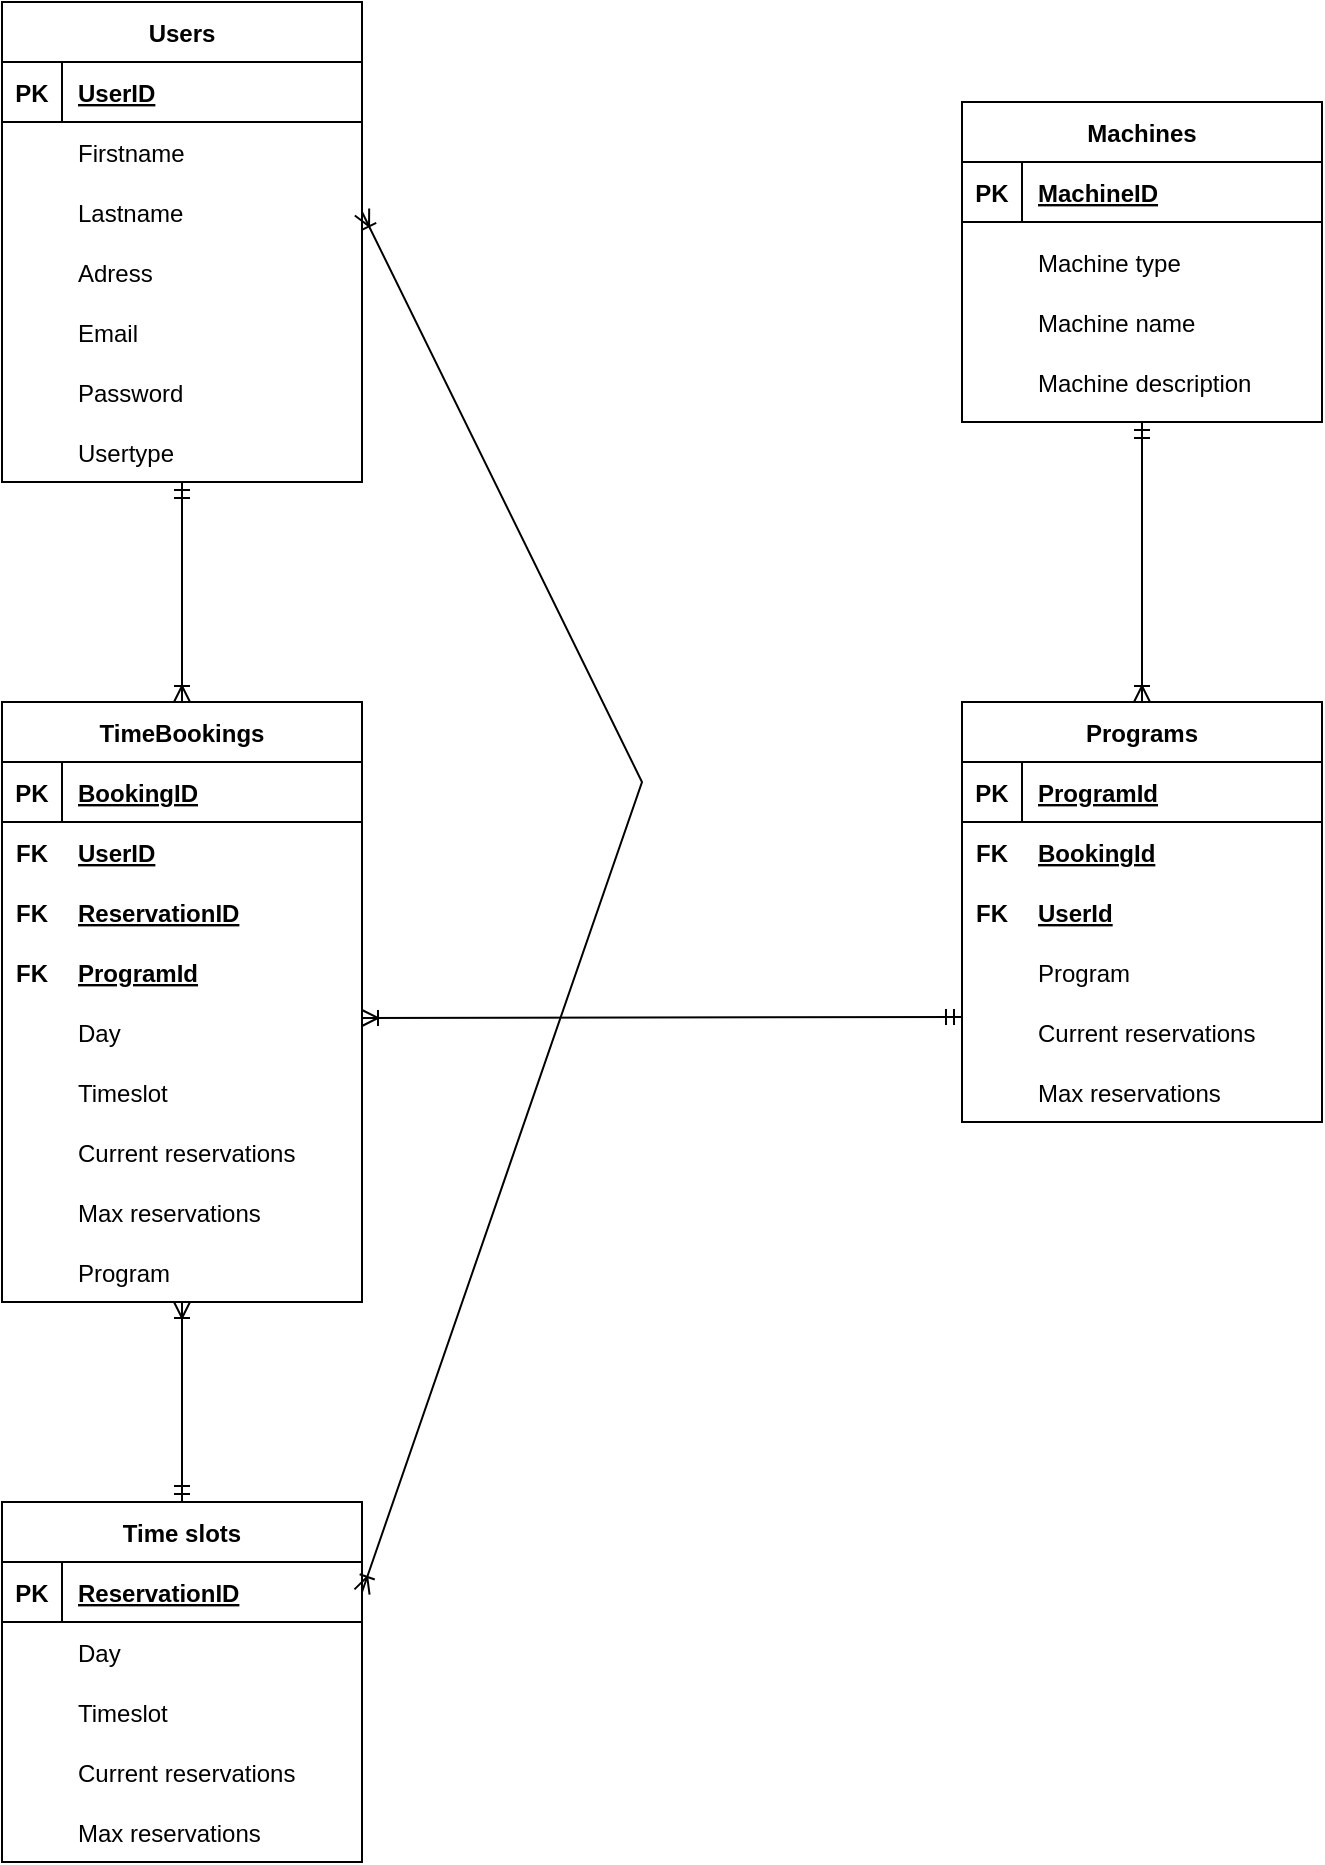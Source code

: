 <mxfile version="17.4.5" type="device"><diagram id="R2lEEEUBdFMjLlhIrx00" name="Page-1"><mxGraphModel dx="2076" dy="1038" grid="0" gridSize="10" guides="1" tooltips="1" connect="1" arrows="1" fold="1" page="1" pageScale="1" pageWidth="850" pageHeight="1100" math="0" shadow="0" extFonts="Permanent Marker^https://fonts.googleapis.com/css?family=Permanent+Marker"><root><mxCell id="0"/><mxCell id="1" parent="0"/><mxCell id="HYd5FJW_tqJQWdOo6euK-1" value="Users" style="shape=table;startSize=30;container=1;collapsible=1;childLayout=tableLayout;fixedRows=1;rowLines=0;fontStyle=1;align=center;resizeLast=1;" parent="1" vertex="1"><mxGeometry x="120" y="50" width="180" height="240" as="geometry"/></mxCell><mxCell id="HYd5FJW_tqJQWdOo6euK-2" value="" style="shape=tableRow;horizontal=0;startSize=0;swimlaneHead=0;swimlaneBody=0;fillColor=none;collapsible=0;dropTarget=0;points=[[0,0.5],[1,0.5]];portConstraint=eastwest;top=0;left=0;right=0;bottom=1;" parent="HYd5FJW_tqJQWdOo6euK-1" vertex="1"><mxGeometry y="30" width="180" height="30" as="geometry"/></mxCell><mxCell id="HYd5FJW_tqJQWdOo6euK-3" value="PK" style="shape=partialRectangle;connectable=0;fillColor=none;top=0;left=0;bottom=0;right=0;fontStyle=1;overflow=hidden;" parent="HYd5FJW_tqJQWdOo6euK-2" vertex="1"><mxGeometry width="30" height="30" as="geometry"><mxRectangle width="30" height="30" as="alternateBounds"/></mxGeometry></mxCell><mxCell id="HYd5FJW_tqJQWdOo6euK-4" value="UserID" style="shape=partialRectangle;connectable=0;fillColor=none;top=0;left=0;bottom=0;right=0;align=left;spacingLeft=6;fontStyle=5;overflow=hidden;" parent="HYd5FJW_tqJQWdOo6euK-2" vertex="1"><mxGeometry x="30" width="150" height="30" as="geometry"><mxRectangle width="150" height="30" as="alternateBounds"/></mxGeometry></mxCell><mxCell id="HYd5FJW_tqJQWdOo6euK-40" value="TimeBookings" style="shape=table;startSize=30;container=1;collapsible=1;childLayout=tableLayout;fixedRows=1;rowLines=0;fontStyle=1;align=center;resizeLast=1;" parent="1" vertex="1"><mxGeometry x="120" y="400" width="180" height="300" as="geometry"/></mxCell><mxCell id="HYd5FJW_tqJQWdOo6euK-41" value="" style="shape=tableRow;horizontal=0;startSize=0;swimlaneHead=0;swimlaneBody=0;fillColor=none;collapsible=0;dropTarget=0;points=[[0,0.5],[1,0.5]];portConstraint=eastwest;top=0;left=0;right=0;bottom=1;" parent="HYd5FJW_tqJQWdOo6euK-40" vertex="1"><mxGeometry y="30" width="180" height="30" as="geometry"/></mxCell><mxCell id="HYd5FJW_tqJQWdOo6euK-42" value="PK" style="shape=partialRectangle;connectable=0;fillColor=none;top=0;left=0;bottom=0;right=0;fontStyle=1;overflow=hidden;" parent="HYd5FJW_tqJQWdOo6euK-41" vertex="1"><mxGeometry width="30" height="30" as="geometry"><mxRectangle width="30" height="30" as="alternateBounds"/></mxGeometry></mxCell><mxCell id="HYd5FJW_tqJQWdOo6euK-43" value="BookingID" style="shape=partialRectangle;connectable=0;fillColor=none;top=0;left=0;bottom=0;right=0;align=left;spacingLeft=6;fontStyle=5;overflow=hidden;" parent="HYd5FJW_tqJQWdOo6euK-41" vertex="1"><mxGeometry x="30" width="150" height="30" as="geometry"><mxRectangle width="150" height="30" as="alternateBounds"/></mxGeometry></mxCell><mxCell id="HYd5FJW_tqJQWdOo6euK-53" value="Time slots" style="shape=table;startSize=30;container=1;collapsible=1;childLayout=tableLayout;fixedRows=1;rowLines=0;fontStyle=1;align=center;resizeLast=1;" parent="1" vertex="1"><mxGeometry x="120" y="800" width="180" height="180" as="geometry"/></mxCell><mxCell id="HYd5FJW_tqJQWdOo6euK-54" value="" style="shape=tableRow;horizontal=0;startSize=0;swimlaneHead=0;swimlaneBody=0;fillColor=none;collapsible=0;dropTarget=0;points=[[0,0.5],[1,0.5]];portConstraint=eastwest;top=0;left=0;right=0;bottom=1;" parent="HYd5FJW_tqJQWdOo6euK-53" vertex="1"><mxGeometry y="30" width="180" height="30" as="geometry"/></mxCell><mxCell id="HYd5FJW_tqJQWdOo6euK-55" value="PK" style="shape=partialRectangle;connectable=0;fillColor=none;top=0;left=0;bottom=0;right=0;fontStyle=1;overflow=hidden;" parent="HYd5FJW_tqJQWdOo6euK-54" vertex="1"><mxGeometry width="30" height="30" as="geometry"><mxRectangle width="30" height="30" as="alternateBounds"/></mxGeometry></mxCell><mxCell id="HYd5FJW_tqJQWdOo6euK-56" value="ReservationID" style="shape=partialRectangle;connectable=0;fillColor=none;top=0;left=0;bottom=0;right=0;align=left;spacingLeft=6;fontStyle=5;overflow=hidden;" parent="HYd5FJW_tqJQWdOo6euK-54" vertex="1"><mxGeometry x="30" width="150" height="30" as="geometry"><mxRectangle width="150" height="30" as="alternateBounds"/></mxGeometry></mxCell><mxCell id="HYd5FJW_tqJQWdOo6euK-66" value="Machines" style="shape=table;startSize=30;container=1;collapsible=1;childLayout=tableLayout;fixedRows=1;rowLines=0;fontStyle=1;align=center;resizeLast=1;" parent="1" vertex="1"><mxGeometry x="600" y="100" width="180" height="160" as="geometry"/></mxCell><mxCell id="HYd5FJW_tqJQWdOo6euK-67" value="" style="shape=tableRow;horizontal=0;startSize=0;swimlaneHead=0;swimlaneBody=0;fillColor=none;collapsible=0;dropTarget=0;points=[[0,0.5],[1,0.5]];portConstraint=eastwest;top=0;left=0;right=0;bottom=1;" parent="HYd5FJW_tqJQWdOo6euK-66" vertex="1"><mxGeometry y="30" width="180" height="30" as="geometry"/></mxCell><mxCell id="HYd5FJW_tqJQWdOo6euK-68" value="PK" style="shape=partialRectangle;connectable=0;fillColor=none;top=0;left=0;bottom=0;right=0;fontStyle=1;overflow=hidden;" parent="HYd5FJW_tqJQWdOo6euK-67" vertex="1"><mxGeometry width="30" height="30" as="geometry"><mxRectangle width="30" height="30" as="alternateBounds"/></mxGeometry></mxCell><mxCell id="HYd5FJW_tqJQWdOo6euK-69" value="MachineID" style="shape=partialRectangle;connectable=0;fillColor=none;top=0;left=0;bottom=0;right=0;align=left;spacingLeft=6;fontStyle=5;overflow=hidden;" parent="HYd5FJW_tqJQWdOo6euK-67" vertex="1"><mxGeometry x="30" width="150" height="30" as="geometry"><mxRectangle width="150" height="30" as="alternateBounds"/></mxGeometry></mxCell><mxCell id="HYd5FJW_tqJQWdOo6euK-79" value="Email" style="shape=partialRectangle;connectable=0;fillColor=none;top=0;left=0;bottom=0;right=0;align=left;spacingLeft=6;overflow=hidden;" parent="1" vertex="1"><mxGeometry x="150" y="200" width="150" height="30" as="geometry"><mxRectangle width="150" height="30" as="alternateBounds"/></mxGeometry></mxCell><mxCell id="HYd5FJW_tqJQWdOo6euK-80" value="Password" style="shape=partialRectangle;connectable=0;fillColor=none;top=0;left=0;bottom=0;right=0;align=left;spacingLeft=6;overflow=hidden;" parent="1" vertex="1"><mxGeometry x="150" y="230" width="150" height="30" as="geometry"><mxRectangle width="150" height="30" as="alternateBounds"/></mxGeometry></mxCell><mxCell id="HYd5FJW_tqJQWdOo6euK-88" value="" style="fontSize=12;html=1;endArrow=ERoneToMany;startArrow=ERmandOne;rounded=0;entryX=0.5;entryY=0;entryDx=0;entryDy=0;" parent="1" target="HYd5FJW_tqJQWdOo6euK-40" edge="1"><mxGeometry width="100" height="100" relative="1" as="geometry"><mxPoint x="210" y="290" as="sourcePoint"/><mxPoint x="310" y="165" as="targetPoint"/><Array as="points"/></mxGeometry></mxCell><mxCell id="HYd5FJW_tqJQWdOo6euK-89" value="" style="fontSize=12;html=1;endArrow=ERoneToMany;startArrow=ERmandOne;rounded=0;exitX=0.5;exitY=0;exitDx=0;exitDy=0;" parent="1" source="HYd5FJW_tqJQWdOo6euK-53" edge="1"><mxGeometry width="100" height="100" relative="1" as="geometry"><mxPoint x="220" y="300" as="sourcePoint"/><mxPoint x="210" y="700" as="targetPoint"/><Array as="points"/></mxGeometry></mxCell><mxCell id="HYd5FJW_tqJQWdOo6euK-91" value="" style="fontSize=12;html=1;endArrow=ERoneToMany;startArrow=ERoneToMany;rounded=0;entryX=1;entryY=0.5;entryDx=0;entryDy=0;exitX=1;exitY=0.5;exitDx=0;exitDy=0;" parent="1" source="HYd5FJW_tqJQWdOo6euK-54" edge="1"><mxGeometry width="100" height="100" relative="1" as="geometry"><mxPoint x="380" y="460" as="sourcePoint"/><mxPoint x="300" y="155" as="targetPoint"/><Array as="points"><mxPoint x="440" y="440"/></Array></mxGeometry></mxCell><mxCell id="8Y5aUoMCav1ySHdOc9fK-1" value="Usertype" style="shape=partialRectangle;connectable=0;fillColor=none;top=0;left=0;bottom=0;right=0;align=left;spacingLeft=6;overflow=hidden;" parent="1" vertex="1"><mxGeometry x="150" y="260" width="150" height="30" as="geometry"><mxRectangle width="150" height="30" as="alternateBounds"/></mxGeometry></mxCell><mxCell id="8Y5aUoMCav1ySHdOc9fK-2" value="Current reservations" style="shape=partialRectangle;connectable=0;fillColor=none;top=0;left=0;bottom=0;right=0;align=left;spacingLeft=6;overflow=hidden;" parent="1" vertex="1"><mxGeometry x="150" y="920" width="150" height="30" as="geometry"><mxRectangle width="150" height="30" as="alternateBounds"/></mxGeometry></mxCell><mxCell id="8Y5aUoMCav1ySHdOc9fK-3" value="Day" style="shape=partialRectangle;connectable=0;fillColor=none;top=0;left=0;bottom=0;right=0;align=left;spacingLeft=6;overflow=hidden;" parent="1" vertex="1"><mxGeometry x="150" y="860" width="150" height="30" as="geometry"><mxRectangle width="150" height="30" as="alternateBounds"/></mxGeometry></mxCell><mxCell id="8Y5aUoMCav1ySHdOc9fK-4" value="Timeslot" style="shape=partialRectangle;connectable=0;fillColor=none;top=0;left=0;bottom=0;right=0;align=left;spacingLeft=6;overflow=hidden;" parent="1" vertex="1"><mxGeometry x="150" y="890" width="150" height="30" as="geometry"><mxRectangle width="150" height="30" as="alternateBounds"/></mxGeometry></mxCell><mxCell id="8Y5aUoMCav1ySHdOc9fK-5" value="Max reservations" style="shape=partialRectangle;connectable=0;fillColor=none;top=0;left=0;bottom=0;right=0;align=left;spacingLeft=6;overflow=hidden;" parent="1" vertex="1"><mxGeometry x="150" y="950" width="150" height="30" as="geometry"><mxRectangle width="150" height="30" as="alternateBounds"/></mxGeometry></mxCell><mxCell id="8Y5aUoMCav1ySHdOc9fK-15" value="Firstname" style="shape=partialRectangle;connectable=0;fillColor=none;top=0;left=0;bottom=0;right=0;align=left;spacingLeft=6;overflow=hidden;" parent="1" vertex="1"><mxGeometry x="150" y="110" width="150" height="30" as="geometry"><mxRectangle width="150" height="30" as="alternateBounds"/></mxGeometry></mxCell><mxCell id="8Y5aUoMCav1ySHdOc9fK-16" value="Lastname" style="shape=partialRectangle;connectable=0;fillColor=none;top=0;left=0;bottom=0;right=0;align=left;spacingLeft=6;overflow=hidden;" parent="1" vertex="1"><mxGeometry x="150" y="140" width="150" height="30" as="geometry"><mxRectangle width="150" height="30" as="alternateBounds"/></mxGeometry></mxCell><mxCell id="8Y5aUoMCav1ySHdOc9fK-17" value="Adress" style="shape=partialRectangle;connectable=0;fillColor=none;top=0;left=0;bottom=0;right=0;align=left;spacingLeft=6;overflow=hidden;" parent="1" vertex="1"><mxGeometry x="150" y="170" width="150" height="30" as="geometry"><mxRectangle width="150" height="30" as="alternateBounds"/></mxGeometry></mxCell><mxCell id="8Y5aUoMCav1ySHdOc9fK-19" value="UserID" style="shape=partialRectangle;connectable=0;fillColor=none;top=0;left=0;bottom=0;right=0;align=left;spacingLeft=6;fontStyle=5;overflow=hidden;" parent="1" vertex="1"><mxGeometry x="150" y="460" width="150" height="30" as="geometry"><mxRectangle width="150" height="30" as="alternateBounds"/></mxGeometry></mxCell><mxCell id="8Y5aUoMCav1ySHdOc9fK-20" value="ReservationID" style="shape=partialRectangle;connectable=0;fillColor=none;top=0;left=0;bottom=0;right=0;align=left;spacingLeft=6;fontStyle=5;overflow=hidden;" parent="1" vertex="1"><mxGeometry x="150" y="490" width="150" height="30" as="geometry"><mxRectangle width="150" height="30" as="alternateBounds"/></mxGeometry></mxCell><mxCell id="8Y5aUoMCav1ySHdOc9fK-21" value="ProgramId" style="shape=partialRectangle;connectable=0;fillColor=none;top=0;left=0;bottom=0;right=0;align=left;spacingLeft=6;fontStyle=5;overflow=hidden;" parent="1" vertex="1"><mxGeometry x="150" y="520" width="150" height="30" as="geometry"><mxRectangle width="150" height="30" as="alternateBounds"/></mxGeometry></mxCell><mxCell id="8Y5aUoMCav1ySHdOc9fK-22" value="FK" style="shape=partialRectangle;connectable=0;fillColor=none;top=0;left=0;bottom=0;right=0;fontStyle=1;overflow=hidden;" parent="1" vertex="1"><mxGeometry x="120" y="460" width="30" height="30" as="geometry"><mxRectangle width="30" height="30" as="alternateBounds"/></mxGeometry></mxCell><mxCell id="8Y5aUoMCav1ySHdOc9fK-23" value="FK" style="shape=partialRectangle;connectable=0;fillColor=none;top=0;left=0;bottom=0;right=0;fontStyle=1;overflow=hidden;" parent="1" vertex="1"><mxGeometry x="120" y="490" width="30" height="30" as="geometry"><mxRectangle width="30" height="30" as="alternateBounds"/></mxGeometry></mxCell><mxCell id="8Y5aUoMCav1ySHdOc9fK-24" value="FK" style="shape=partialRectangle;connectable=0;fillColor=none;top=0;left=0;bottom=0;right=0;fontStyle=1;overflow=hidden;" parent="1" vertex="1"><mxGeometry x="120" y="520" width="30" height="30" as="geometry"><mxRectangle width="30" height="30" as="alternateBounds"/></mxGeometry></mxCell><mxCell id="8Y5aUoMCav1ySHdOc9fK-30" value="Machine type" style="shape=partialRectangle;connectable=0;fillColor=none;top=0;left=0;bottom=0;right=0;align=left;spacingLeft=6;overflow=hidden;" parent="1" vertex="1"><mxGeometry x="630" y="165" width="150" height="30" as="geometry"><mxRectangle width="150" height="30" as="alternateBounds"/></mxGeometry></mxCell><mxCell id="oRa1V-He5DllBAJYN-ce-2" value="Programs" style="shape=table;startSize=30;container=1;collapsible=1;childLayout=tableLayout;fixedRows=1;rowLines=0;fontStyle=1;align=center;resizeLast=1;" vertex="1" parent="1"><mxGeometry x="600" y="400" width="180" height="210" as="geometry"/></mxCell><mxCell id="oRa1V-He5DllBAJYN-ce-3" value="" style="shape=tableRow;horizontal=0;startSize=0;swimlaneHead=0;swimlaneBody=0;fillColor=none;collapsible=0;dropTarget=0;points=[[0,0.5],[1,0.5]];portConstraint=eastwest;top=0;left=0;right=0;bottom=1;" vertex="1" parent="oRa1V-He5DllBAJYN-ce-2"><mxGeometry y="30" width="180" height="30" as="geometry"/></mxCell><mxCell id="oRa1V-He5DllBAJYN-ce-4" value="PK" style="shape=partialRectangle;connectable=0;fillColor=none;top=0;left=0;bottom=0;right=0;fontStyle=1;overflow=hidden;" vertex="1" parent="oRa1V-He5DllBAJYN-ce-3"><mxGeometry width="30" height="30" as="geometry"><mxRectangle width="30" height="30" as="alternateBounds"/></mxGeometry></mxCell><mxCell id="oRa1V-He5DllBAJYN-ce-5" value="ProgramId" style="shape=partialRectangle;connectable=0;fillColor=none;top=0;left=0;bottom=0;right=0;align=left;spacingLeft=6;fontStyle=5;overflow=hidden;" vertex="1" parent="oRa1V-He5DllBAJYN-ce-3"><mxGeometry x="30" width="150" height="30" as="geometry"><mxRectangle width="150" height="30" as="alternateBounds"/></mxGeometry></mxCell><mxCell id="oRa1V-He5DllBAJYN-ce-6" value="Current reservations" style="shape=partialRectangle;connectable=0;fillColor=none;top=0;left=0;bottom=0;right=0;align=left;spacingLeft=6;overflow=hidden;" vertex="1" parent="1"><mxGeometry x="150" y="610" width="150" height="30" as="geometry"><mxRectangle width="150" height="30" as="alternateBounds"/></mxGeometry></mxCell><mxCell id="oRa1V-He5DllBAJYN-ce-7" value="Day" style="shape=partialRectangle;connectable=0;fillColor=none;top=0;left=0;bottom=0;right=0;align=left;spacingLeft=6;overflow=hidden;" vertex="1" parent="1"><mxGeometry x="150" y="550" width="150" height="30" as="geometry"><mxRectangle width="150" height="30" as="alternateBounds"/></mxGeometry></mxCell><mxCell id="oRa1V-He5DllBAJYN-ce-8" value="Timeslot" style="shape=partialRectangle;connectable=0;fillColor=none;top=0;left=0;bottom=0;right=0;align=left;spacingLeft=6;overflow=hidden;" vertex="1" parent="1"><mxGeometry x="150" y="580" width="150" height="30" as="geometry"><mxRectangle width="150" height="30" as="alternateBounds"/></mxGeometry></mxCell><mxCell id="oRa1V-He5DllBAJYN-ce-9" value="Max reservations" style="shape=partialRectangle;connectable=0;fillColor=none;top=0;left=0;bottom=0;right=0;align=left;spacingLeft=6;overflow=hidden;" vertex="1" parent="1"><mxGeometry x="150" y="640" width="150" height="30" as="geometry"><mxRectangle width="150" height="30" as="alternateBounds"/></mxGeometry></mxCell><mxCell id="oRa1V-He5DllBAJYN-ce-10" value="Program" style="shape=partialRectangle;connectable=0;fillColor=none;top=0;left=0;bottom=0;right=0;align=left;spacingLeft=6;overflow=hidden;" vertex="1" parent="1"><mxGeometry x="150" y="670" width="150" height="30" as="geometry"><mxRectangle width="150" height="30" as="alternateBounds"/></mxGeometry></mxCell><mxCell id="oRa1V-He5DllBAJYN-ce-11" value="Program" style="shape=partialRectangle;connectable=0;fillColor=none;top=0;left=0;bottom=0;right=0;align=left;spacingLeft=6;overflow=hidden;" vertex="1" parent="1"><mxGeometry x="630" y="520" width="150" height="30" as="geometry"><mxRectangle width="150" height="30" as="alternateBounds"/></mxGeometry></mxCell><mxCell id="oRa1V-He5DllBAJYN-ce-13" value="Current reservations" style="shape=partialRectangle;connectable=0;fillColor=none;top=0;left=0;bottom=0;right=0;align=left;spacingLeft=6;overflow=hidden;" vertex="1" parent="1"><mxGeometry x="630" y="550" width="150" height="30" as="geometry"><mxRectangle width="150" height="30" as="alternateBounds"/></mxGeometry></mxCell><mxCell id="oRa1V-He5DllBAJYN-ce-14" value="Max reservations" style="shape=partialRectangle;connectable=0;fillColor=none;top=0;left=0;bottom=0;right=0;align=left;spacingLeft=6;overflow=hidden;" vertex="1" parent="1"><mxGeometry x="630" y="580" width="150" height="30" as="geometry"><mxRectangle width="150" height="30" as="alternateBounds"/></mxGeometry></mxCell><mxCell id="oRa1V-He5DllBAJYN-ce-15" value="Machine name" style="shape=partialRectangle;connectable=0;fillColor=none;top=0;left=0;bottom=0;right=0;align=left;spacingLeft=6;overflow=hidden;" vertex="1" parent="1"><mxGeometry x="630" y="195" width="150" height="30" as="geometry"><mxRectangle width="150" height="30" as="alternateBounds"/></mxGeometry></mxCell><mxCell id="oRa1V-He5DllBAJYN-ce-16" value="Machine description" style="shape=partialRectangle;connectable=0;fillColor=none;top=0;left=0;bottom=0;right=0;align=left;spacingLeft=6;overflow=hidden;" vertex="1" parent="1"><mxGeometry x="630" y="225" width="150" height="30" as="geometry"><mxRectangle width="150" height="30" as="alternateBounds"/></mxGeometry></mxCell><mxCell id="oRa1V-He5DllBAJYN-ce-17" value="" style="fontSize=12;html=1;endArrow=ERoneToMany;startArrow=ERmandOne;rounded=0;entryX=0.5;entryY=0;entryDx=0;entryDy=0;exitX=0.5;exitY=1;exitDx=0;exitDy=0;" edge="1" parent="1" source="HYd5FJW_tqJQWdOo6euK-66" target="oRa1V-He5DllBAJYN-ce-2"><mxGeometry width="100" height="100" relative="1" as="geometry"><mxPoint x="220" y="330" as="sourcePoint"/><mxPoint x="220" y="410" as="targetPoint"/><Array as="points"/></mxGeometry></mxCell><mxCell id="oRa1V-He5DllBAJYN-ce-18" value="" style="fontSize=12;html=1;endArrow=ERoneToMany;startArrow=ERmandOne;rounded=0;exitX=0;exitY=0.75;exitDx=0;exitDy=0;" edge="1" parent="1" source="oRa1V-He5DllBAJYN-ce-2"><mxGeometry width="100" height="100" relative="1" as="geometry"><mxPoint x="220" y="330" as="sourcePoint"/><mxPoint x="300" y="558" as="targetPoint"/><Array as="points"/></mxGeometry></mxCell><mxCell id="oRa1V-He5DllBAJYN-ce-19" value="FK" style="shape=partialRectangle;connectable=0;fillColor=none;top=0;left=0;bottom=0;right=0;fontStyle=1;overflow=hidden;" vertex="1" parent="1"><mxGeometry x="600" y="460" width="30" height="30" as="geometry"><mxRectangle width="30" height="30" as="alternateBounds"/></mxGeometry></mxCell><mxCell id="oRa1V-He5DllBAJYN-ce-21" value="BookingId" style="shape=partialRectangle;connectable=0;fillColor=none;top=0;left=0;bottom=0;right=0;align=left;spacingLeft=6;fontStyle=5;overflow=hidden;" vertex="1" parent="1"><mxGeometry x="630" y="460" width="150" height="30" as="geometry"><mxRectangle width="150" height="30" as="alternateBounds"/></mxGeometry></mxCell><mxCell id="oRa1V-He5DllBAJYN-ce-22" value="UserId" style="shape=partialRectangle;connectable=0;fillColor=none;top=0;left=0;bottom=0;right=0;align=left;spacingLeft=6;fontStyle=5;overflow=hidden;" vertex="1" parent="1"><mxGeometry x="630" y="490" width="150" height="30" as="geometry"><mxRectangle width="150" height="30" as="alternateBounds"/></mxGeometry></mxCell><mxCell id="oRa1V-He5DllBAJYN-ce-23" value="FK" style="shape=partialRectangle;connectable=0;fillColor=none;top=0;left=0;bottom=0;right=0;fontStyle=1;overflow=hidden;" vertex="1" parent="1"><mxGeometry x="600" y="490" width="30" height="30" as="geometry"><mxRectangle width="30" height="30" as="alternateBounds"/></mxGeometry></mxCell></root></mxGraphModel></diagram></mxfile>
